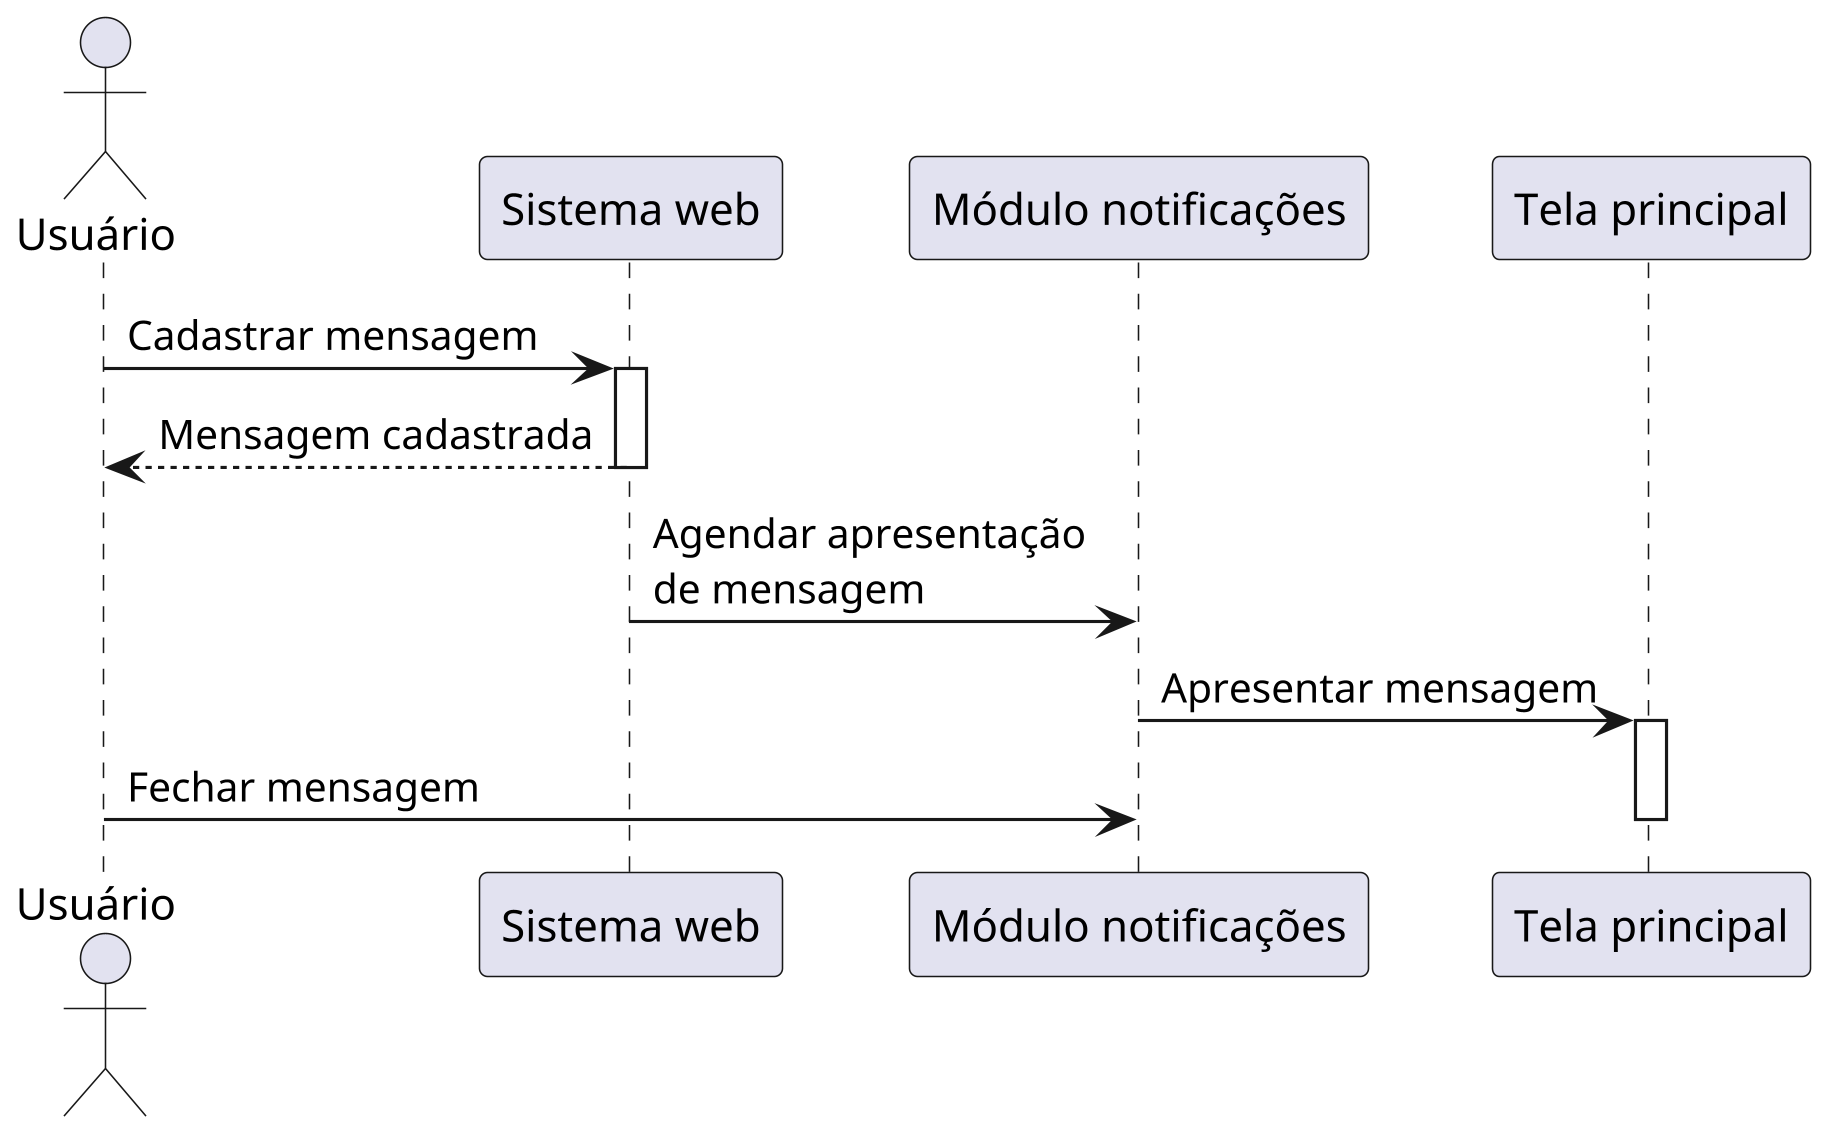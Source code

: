 @startuml
skinparam dpi 300
skinparam shadowing false

actor Usuário
participant "Sistema web"
participant "Módulo notificações"
participant "Tela principal"

Usuário -> "Sistema web" : Cadastrar mensagem
activate "Sistema web"
"Sistema web" --> Usuário : Mensagem cadastrada
deactivate "Sistema web"

"Sistema web" -> "Módulo notificações" : Agendar apresentação\nde mensagem
"Módulo notificações" -> "Tela principal" : Apresentar mensagem
activate "Tela principal"

Usuário -> "Módulo notificações" : Fechar mensagem
deactivate "Tela principal"

@enduml

